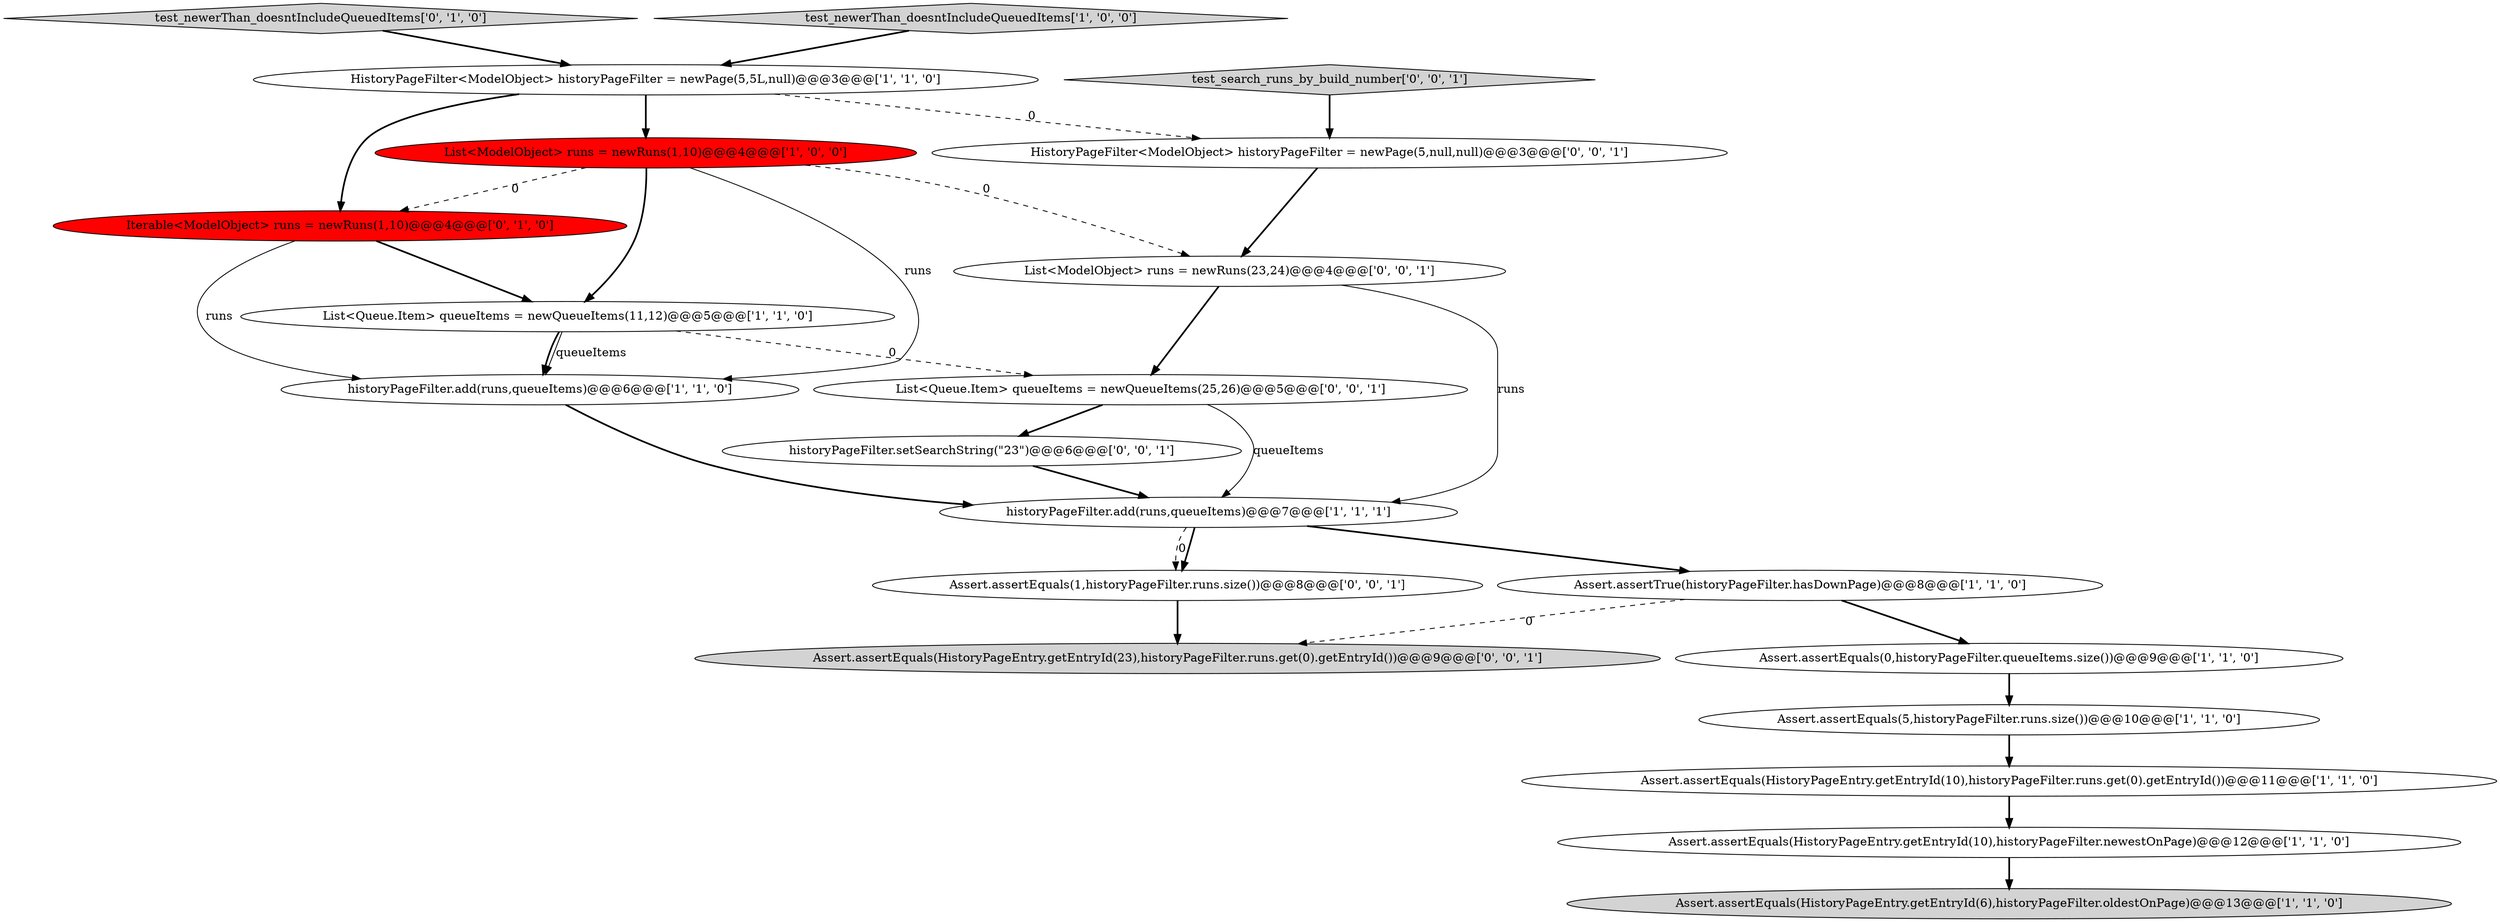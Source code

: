 digraph {
14 [style = filled, label = "List<Queue.Item> queueItems = newQueueItems(25,26)@@@5@@@['0', '0', '1']", fillcolor = white, shape = ellipse image = "AAA0AAABBB3BBB"];
10 [style = filled, label = "List<ModelObject> runs = newRuns(1,10)@@@4@@@['1', '0', '0']", fillcolor = red, shape = ellipse image = "AAA1AAABBB1BBB"];
8 [style = filled, label = "Assert.assertEquals(HistoryPageEntry.getEntryId(10),historyPageFilter.newestOnPage)@@@12@@@['1', '1', '0']", fillcolor = white, shape = ellipse image = "AAA0AAABBB1BBB"];
6 [style = filled, label = "historyPageFilter.add(runs,queueItems)@@@7@@@['1', '1', '1']", fillcolor = white, shape = ellipse image = "AAA0AAABBB1BBB"];
12 [style = filled, label = "test_newerThan_doesntIncludeQueuedItems['0', '1', '0']", fillcolor = lightgray, shape = diamond image = "AAA0AAABBB2BBB"];
5 [style = filled, label = "HistoryPageFilter<ModelObject> historyPageFilter = newPage(5,5L,null)@@@3@@@['1', '1', '0']", fillcolor = white, shape = ellipse image = "AAA0AAABBB1BBB"];
20 [style = filled, label = "Assert.assertEquals(1,historyPageFilter.runs.size())@@@8@@@['0', '0', '1']", fillcolor = white, shape = ellipse image = "AAA0AAABBB3BBB"];
9 [style = filled, label = "Assert.assertEquals(HistoryPageEntry.getEntryId(6),historyPageFilter.oldestOnPage)@@@13@@@['1', '1', '0']", fillcolor = lightgray, shape = ellipse image = "AAA0AAABBB1BBB"];
11 [style = filled, label = "Assert.assertEquals(5,historyPageFilter.runs.size())@@@10@@@['1', '1', '0']", fillcolor = white, shape = ellipse image = "AAA0AAABBB1BBB"];
0 [style = filled, label = "List<Queue.Item> queueItems = newQueueItems(11,12)@@@5@@@['1', '1', '0']", fillcolor = white, shape = ellipse image = "AAA0AAABBB1BBB"];
16 [style = filled, label = "HistoryPageFilter<ModelObject> historyPageFilter = newPage(5,null,null)@@@3@@@['0', '0', '1']", fillcolor = white, shape = ellipse image = "AAA0AAABBB3BBB"];
18 [style = filled, label = "historyPageFilter.setSearchString(\"23\")@@@6@@@['0', '0', '1']", fillcolor = white, shape = ellipse image = "AAA0AAABBB3BBB"];
15 [style = filled, label = "Assert.assertEquals(HistoryPageEntry.getEntryId(23),historyPageFilter.runs.get(0).getEntryId())@@@9@@@['0', '0', '1']", fillcolor = lightgray, shape = ellipse image = "AAA0AAABBB3BBB"];
4 [style = filled, label = "Assert.assertEquals(0,historyPageFilter.queueItems.size())@@@9@@@['1', '1', '0']", fillcolor = white, shape = ellipse image = "AAA0AAABBB1BBB"];
2 [style = filled, label = "Assert.assertTrue(historyPageFilter.hasDownPage)@@@8@@@['1', '1', '0']", fillcolor = white, shape = ellipse image = "AAA0AAABBB1BBB"];
17 [style = filled, label = "test_search_runs_by_build_number['0', '0', '1']", fillcolor = lightgray, shape = diamond image = "AAA0AAABBB3BBB"];
3 [style = filled, label = "test_newerThan_doesntIncludeQueuedItems['1', '0', '0']", fillcolor = lightgray, shape = diamond image = "AAA0AAABBB1BBB"];
13 [style = filled, label = "Iterable<ModelObject> runs = newRuns(1,10)@@@4@@@['0', '1', '0']", fillcolor = red, shape = ellipse image = "AAA1AAABBB2BBB"];
19 [style = filled, label = "List<ModelObject> runs = newRuns(23,24)@@@4@@@['0', '0', '1']", fillcolor = white, shape = ellipse image = "AAA0AAABBB3BBB"];
1 [style = filled, label = "Assert.assertEquals(HistoryPageEntry.getEntryId(10),historyPageFilter.runs.get(0).getEntryId())@@@11@@@['1', '1', '0']", fillcolor = white, shape = ellipse image = "AAA0AAABBB1BBB"];
7 [style = filled, label = "historyPageFilter.add(runs,queueItems)@@@6@@@['1', '1', '0']", fillcolor = white, shape = ellipse image = "AAA0AAABBB1BBB"];
5->10 [style = bold, label=""];
1->8 [style = bold, label=""];
12->5 [style = bold, label=""];
11->1 [style = bold, label=""];
6->20 [style = dashed, label="0"];
10->19 [style = dashed, label="0"];
10->7 [style = solid, label="runs"];
10->13 [style = dashed, label="0"];
16->19 [style = bold, label=""];
2->4 [style = bold, label=""];
0->7 [style = bold, label=""];
6->2 [style = bold, label=""];
2->15 [style = dashed, label="0"];
5->16 [style = dashed, label="0"];
6->20 [style = bold, label=""];
0->14 [style = dashed, label="0"];
3->5 [style = bold, label=""];
19->14 [style = bold, label=""];
18->6 [style = bold, label=""];
19->6 [style = solid, label="runs"];
13->7 [style = solid, label="runs"];
5->13 [style = bold, label=""];
14->6 [style = solid, label="queueItems"];
10->0 [style = bold, label=""];
7->6 [style = bold, label=""];
8->9 [style = bold, label=""];
14->18 [style = bold, label=""];
0->7 [style = solid, label="queueItems"];
4->11 [style = bold, label=""];
20->15 [style = bold, label=""];
17->16 [style = bold, label=""];
13->0 [style = bold, label=""];
}
